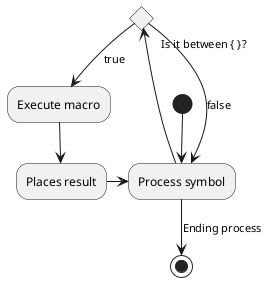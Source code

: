 @startuml
(*) --> "Process symbol"

if "Is it between { }?" then
  -->[true] "Execute macro"
  --> "Places result"
  -right--> "Process symbol"
else
  ->[false] "Process symbol"
  -->[Ending process] (*)
endif

@enduml